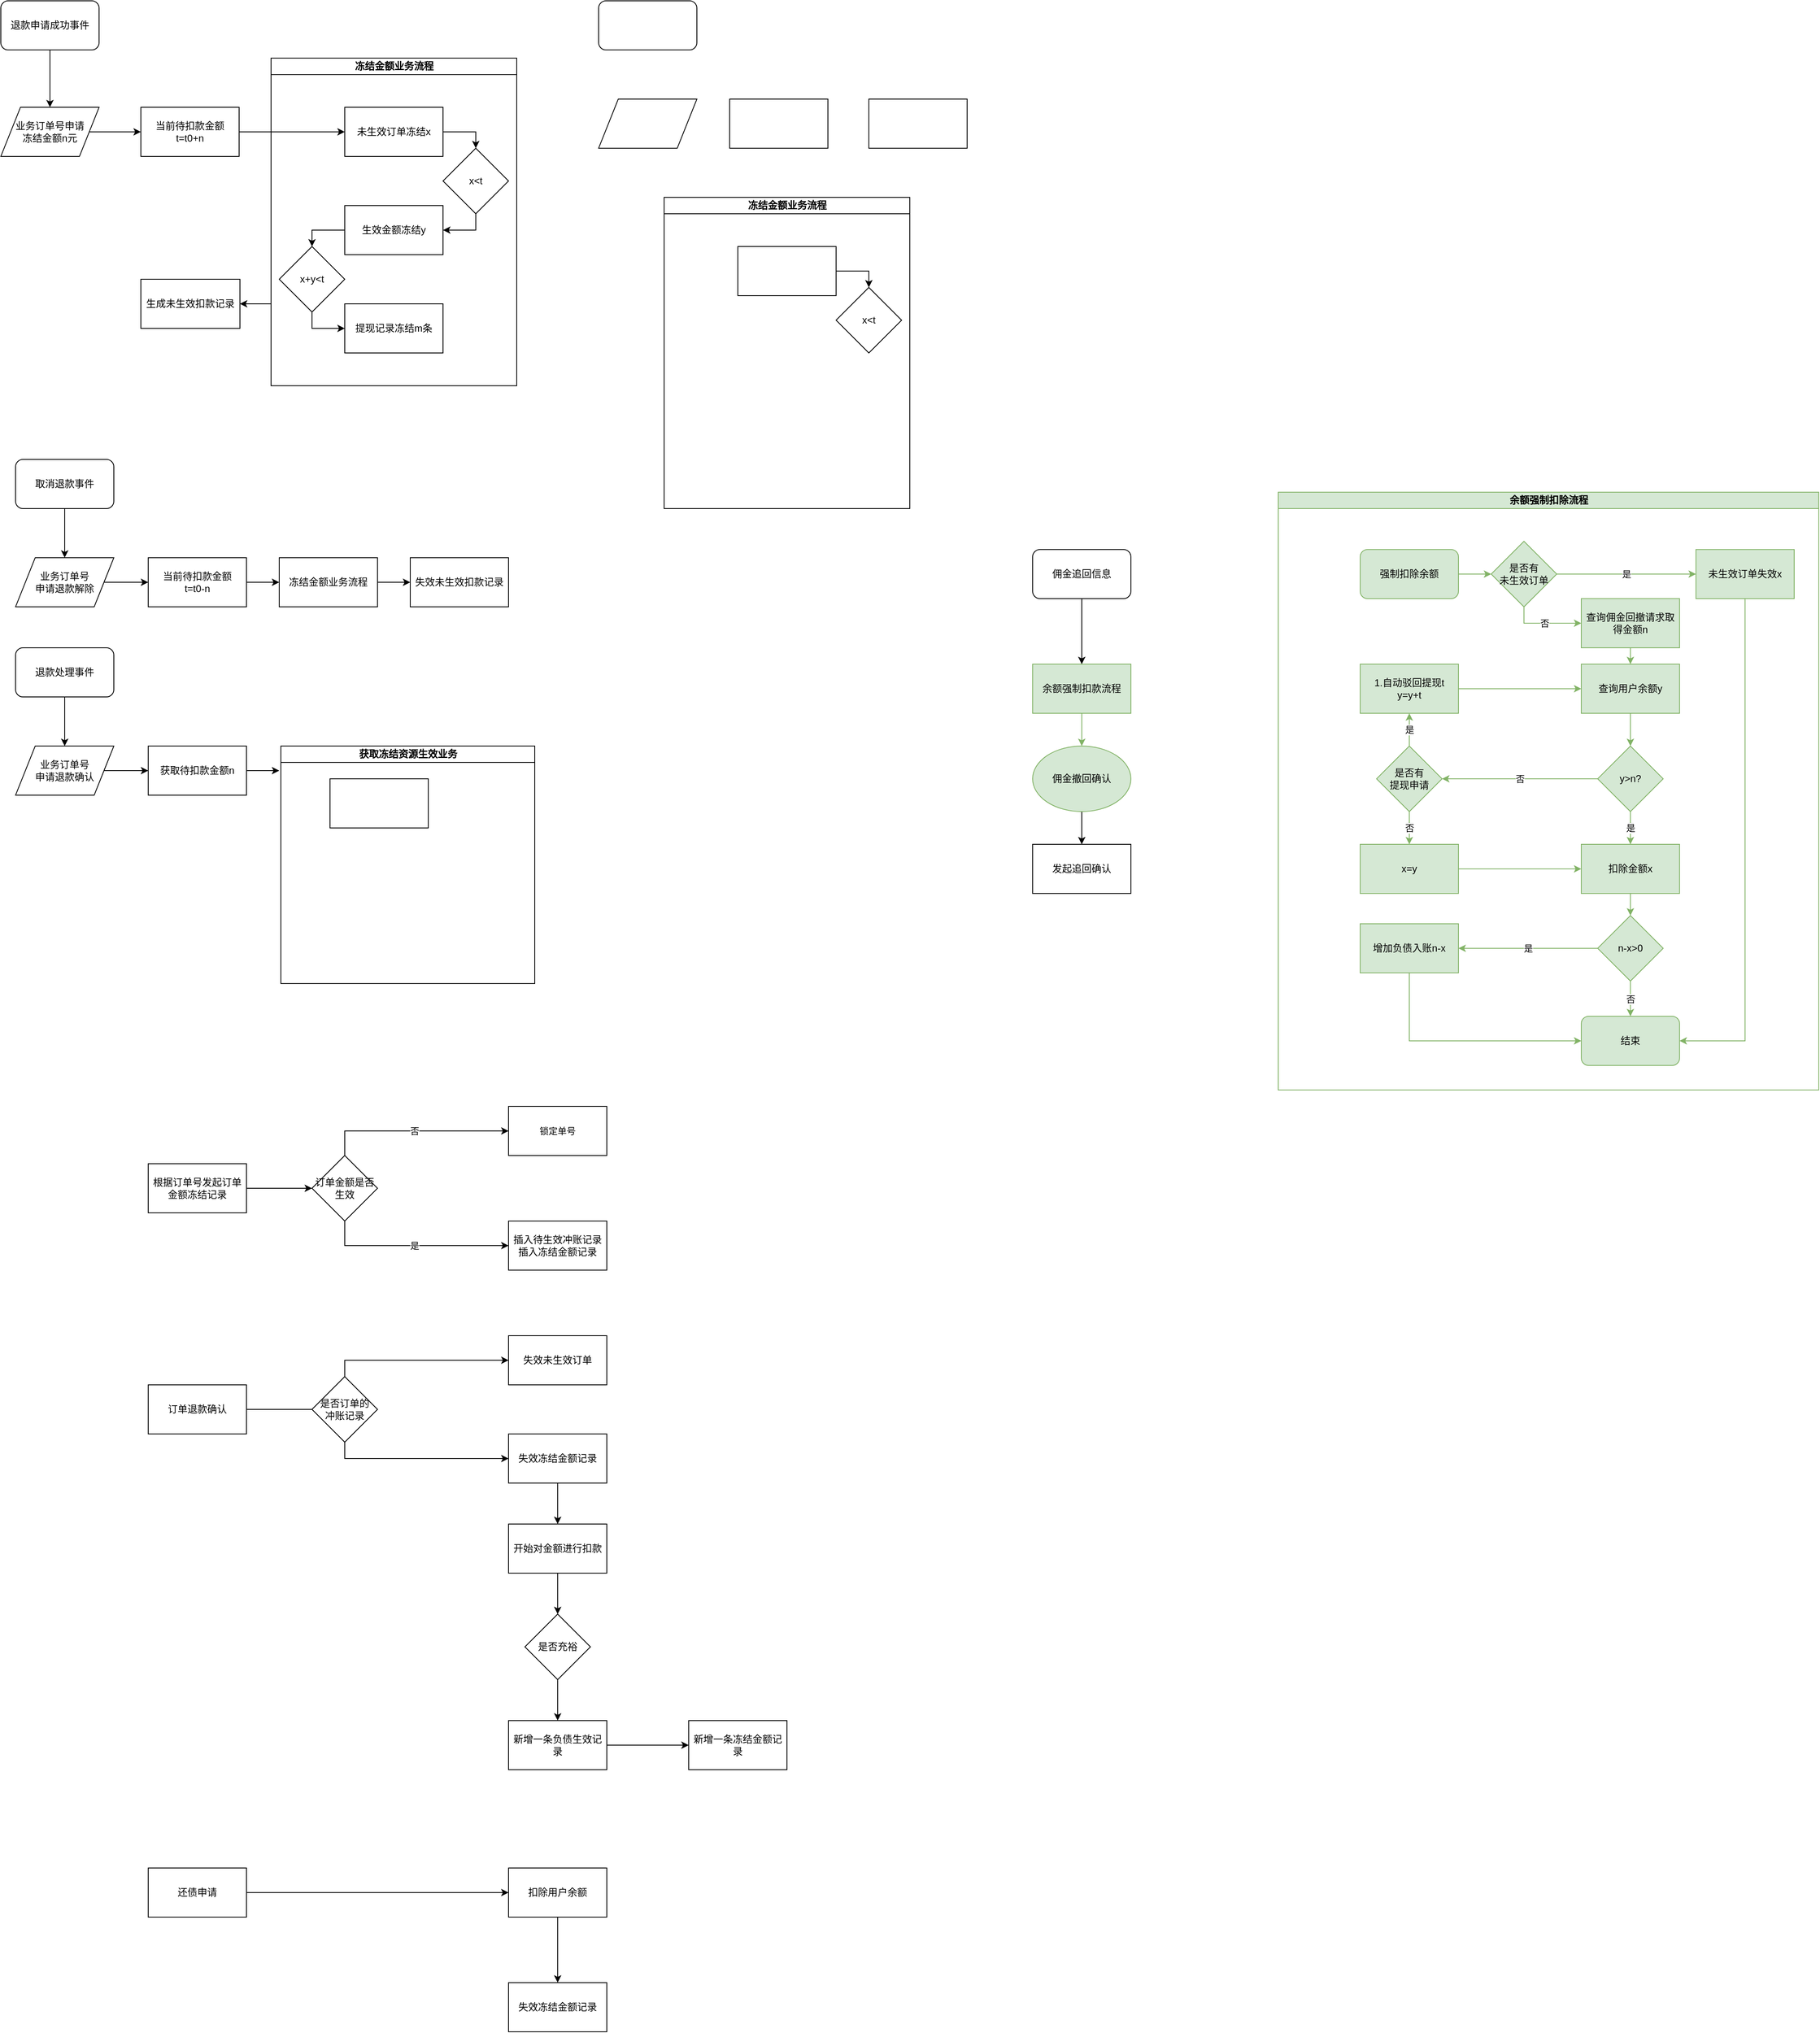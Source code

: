 <mxfile version="12.2.2" type="github" pages="1">
  <diagram id="Nm2MGBQXB-lMD8GcMdS7" name="第 1 页">
    <mxGraphModel dx="1886" dy="859" grid="1" gridSize="10" guides="1" tooltips="1" connect="1" arrows="1" fold="1" page="1" pageScale="1" pageWidth="1400" pageHeight="850" math="0" shadow="0">
      <root>
        <mxCell id="0"/>
        <mxCell id="1" parent="0"/>
        <mxCell id="reZb2tm7C-XP5V8WI9Gy-15" style="edgeStyle=orthogonalEdgeStyle;rounded=0;orthogonalLoop=1;jettySize=auto;html=1;exitX=1;exitY=0.5;exitDx=0;exitDy=0;entryX=0;entryY=0.5;entryDx=0;entryDy=0;" parent="1" source="reZb2tm7C-XP5V8WI9Gy-12" target="reZb2tm7C-XP5V8WI9Gy-34" edge="1">
          <mxGeometry relative="1" as="geometry">
            <mxPoint x="370" y="200" as="targetPoint"/>
          </mxGeometry>
        </mxCell>
        <mxCell id="reZb2tm7C-XP5V8WI9Gy-12" value="业务订单号申请&lt;br&gt;冻结金额n元" style="shape=parallelogram;perimeter=parallelogramPerimeter;whiteSpace=wrap;html=1;" parent="1" vertex="1">
          <mxGeometry x="100" y="180" width="120" height="60" as="geometry"/>
        </mxCell>
        <mxCell id="reZb2tm7C-XP5V8WI9Gy-38" style="edgeStyle=orthogonalEdgeStyle;rounded=0;orthogonalLoop=1;jettySize=auto;html=1;exitX=0;exitY=0.75;exitDx=0;exitDy=0;entryX=1;entryY=0.5;entryDx=0;entryDy=0;" parent="1" source="reZb2tm7C-XP5V8WI9Gy-32" target="reZb2tm7C-XP5V8WI9Gy-37" edge="1">
          <mxGeometry relative="1" as="geometry"/>
        </mxCell>
        <mxCell id="reZb2tm7C-XP5V8WI9Gy-32" value="冻结金额业务流程" style="swimlane;html=1;startSize=20;horizontal=1;containerType=tree;" parent="1" vertex="1">
          <mxGeometry x="430" y="120" width="300" height="400" as="geometry"/>
        </mxCell>
        <mxCell id="reZb2tm7C-XP5V8WI9Gy-24" value="提现记录冻结m条" style="rounded=0;whiteSpace=wrap;html=1;" parent="reZb2tm7C-XP5V8WI9Gy-32" vertex="1">
          <mxGeometry x="90" y="300" width="120" height="60" as="geometry"/>
        </mxCell>
        <mxCell id="reZb2tm7C-XP5V8WI9Gy-21" value="生效金额冻结y" style="rounded=0;whiteSpace=wrap;html=1;" parent="reZb2tm7C-XP5V8WI9Gy-32" vertex="1">
          <mxGeometry x="90" y="180" width="120" height="60" as="geometry"/>
        </mxCell>
        <mxCell id="reZb2tm7C-XP5V8WI9Gy-13" value="未生效订单冻结x" style="rounded=0;whiteSpace=wrap;html=1;" parent="reZb2tm7C-XP5V8WI9Gy-32" vertex="1">
          <mxGeometry x="90" y="60" width="120" height="60" as="geometry"/>
        </mxCell>
        <mxCell id="reZb2tm7C-XP5V8WI9Gy-18" value="x&amp;lt;t" style="rhombus;whiteSpace=wrap;html=1;" parent="reZb2tm7C-XP5V8WI9Gy-32" vertex="1">
          <mxGeometry x="210" y="110" width="80" height="80" as="geometry"/>
        </mxCell>
        <mxCell id="reZb2tm7C-XP5V8WI9Gy-19" style="edgeStyle=orthogonalEdgeStyle;rounded=0;orthogonalLoop=1;jettySize=auto;html=1;exitX=1;exitY=0.5;exitDx=0;exitDy=0;entryX=0.5;entryY=0;entryDx=0;entryDy=0;" parent="reZb2tm7C-XP5V8WI9Gy-32" source="reZb2tm7C-XP5V8WI9Gy-13" target="reZb2tm7C-XP5V8WI9Gy-18" edge="1">
          <mxGeometry relative="1" as="geometry"/>
        </mxCell>
        <mxCell id="reZb2tm7C-XP5V8WI9Gy-22" style="edgeStyle=orthogonalEdgeStyle;rounded=0;orthogonalLoop=1;jettySize=auto;html=1;exitX=0.5;exitY=1;exitDx=0;exitDy=0;entryX=1;entryY=0.5;entryDx=0;entryDy=0;" parent="reZb2tm7C-XP5V8WI9Gy-32" source="reZb2tm7C-XP5V8WI9Gy-18" target="reZb2tm7C-XP5V8WI9Gy-21" edge="1">
          <mxGeometry relative="1" as="geometry"/>
        </mxCell>
        <mxCell id="reZb2tm7C-XP5V8WI9Gy-23" value="x+y&amp;lt;t" style="rhombus;whiteSpace=wrap;html=1;" parent="reZb2tm7C-XP5V8WI9Gy-32" vertex="1">
          <mxGeometry x="10" y="230" width="80" height="80" as="geometry"/>
        </mxCell>
        <mxCell id="reZb2tm7C-XP5V8WI9Gy-26" style="edgeStyle=orthogonalEdgeStyle;rounded=0;orthogonalLoop=1;jettySize=auto;html=1;exitX=0.5;exitY=1;exitDx=0;exitDy=0;entryX=0;entryY=0.5;entryDx=0;entryDy=0;" parent="reZb2tm7C-XP5V8WI9Gy-32" source="reZb2tm7C-XP5V8WI9Gy-23" target="reZb2tm7C-XP5V8WI9Gy-24" edge="1">
          <mxGeometry relative="1" as="geometry"/>
        </mxCell>
        <mxCell id="reZb2tm7C-XP5V8WI9Gy-25" style="edgeStyle=orthogonalEdgeStyle;rounded=0;orthogonalLoop=1;jettySize=auto;html=1;exitX=0;exitY=0.5;exitDx=0;exitDy=0;entryX=0.5;entryY=0;entryDx=0;entryDy=0;" parent="reZb2tm7C-XP5V8WI9Gy-32" source="reZb2tm7C-XP5V8WI9Gy-21" target="reZb2tm7C-XP5V8WI9Gy-23" edge="1">
          <mxGeometry relative="1" as="geometry"/>
        </mxCell>
        <mxCell id="reZb2tm7C-XP5V8WI9Gy-35" style="edgeStyle=orthogonalEdgeStyle;rounded=0;orthogonalLoop=1;jettySize=auto;html=1;exitX=1;exitY=0.5;exitDx=0;exitDy=0;entryX=0;entryY=0.5;entryDx=0;entryDy=0;" parent="1" source="reZb2tm7C-XP5V8WI9Gy-34" target="reZb2tm7C-XP5V8WI9Gy-13" edge="1">
          <mxGeometry relative="1" as="geometry"/>
        </mxCell>
        <mxCell id="reZb2tm7C-XP5V8WI9Gy-34" value="当前待扣款金额 &lt;br&gt;t=t0+n" style="rounded=0;whiteSpace=wrap;html=1;" parent="1" vertex="1">
          <mxGeometry x="271" y="180" width="120" height="60" as="geometry"/>
        </mxCell>
        <mxCell id="reZb2tm7C-XP5V8WI9Gy-37" value="生成未生效扣款记录" style="rounded=0;whiteSpace=wrap;html=1;" parent="1" vertex="1">
          <mxGeometry x="271" y="390" width="121" height="60" as="geometry"/>
        </mxCell>
        <mxCell id="reZb2tm7C-XP5V8WI9Gy-42" style="edgeStyle=orthogonalEdgeStyle;rounded=0;orthogonalLoop=1;jettySize=auto;html=1;exitX=1;exitY=0.5;exitDx=0;exitDy=0;entryX=0;entryY=0.5;entryDx=0;entryDy=0;" parent="1" source="reZb2tm7C-XP5V8WI9Gy-43" target="reZb2tm7C-XP5V8WI9Gy-56" edge="1">
          <mxGeometry relative="1" as="geometry">
            <mxPoint x="370" y="750" as="targetPoint"/>
          </mxGeometry>
        </mxCell>
        <mxCell id="reZb2tm7C-XP5V8WI9Gy-43" value="业务订单号&lt;br&gt;申请退款解除" style="shape=parallelogram;perimeter=parallelogramPerimeter;whiteSpace=wrap;html=1;" parent="1" vertex="1">
          <mxGeometry x="118" y="730" width="120" height="60" as="geometry"/>
        </mxCell>
        <mxCell id="reZb2tm7C-XP5V8WI9Gy-44" style="edgeStyle=orthogonalEdgeStyle;rounded=0;orthogonalLoop=1;jettySize=auto;html=1;exitX=1;exitY=0.5;exitDx=0;exitDy=0;entryX=0;entryY=0.5;entryDx=0;entryDy=0;" parent="1" source="reZb2tm7C-XP5V8WI9Gy-62" target="reZb2tm7C-XP5V8WI9Gy-57" edge="1">
          <mxGeometry relative="1" as="geometry">
            <mxPoint x="730" y="770" as="sourcePoint"/>
          </mxGeometry>
        </mxCell>
        <mxCell id="reZb2tm7C-XP5V8WI9Gy-55" style="edgeStyle=orthogonalEdgeStyle;rounded=0;orthogonalLoop=1;jettySize=auto;html=1;exitX=1;exitY=0.5;exitDx=0;exitDy=0;entryX=0;entryY=0.5;entryDx=0;entryDy=0;" parent="1" source="reZb2tm7C-XP5V8WI9Gy-56" target="reZb2tm7C-XP5V8WI9Gy-62" edge="1">
          <mxGeometry relative="1" as="geometry">
            <mxPoint x="520" y="760" as="targetPoint"/>
          </mxGeometry>
        </mxCell>
        <mxCell id="reZb2tm7C-XP5V8WI9Gy-56" value="当前待扣款金额 &lt;br&gt;t=t0-n" style="rounded=0;whiteSpace=wrap;html=1;" parent="1" vertex="1">
          <mxGeometry x="280" y="730" width="120" height="60" as="geometry"/>
        </mxCell>
        <mxCell id="reZb2tm7C-XP5V8WI9Gy-57" value="失效未生效扣款记录" style="rounded=0;whiteSpace=wrap;html=1;" parent="1" vertex="1">
          <mxGeometry x="600" y="730" width="120" height="60" as="geometry"/>
        </mxCell>
        <mxCell id="reZb2tm7C-XP5V8WI9Gy-59" style="edgeStyle=orthogonalEdgeStyle;rounded=0;orthogonalLoop=1;jettySize=auto;html=1;exitX=0.5;exitY=1;exitDx=0;exitDy=0;entryX=0.5;entryY=0;entryDx=0;entryDy=0;" parent="1" source="reZb2tm7C-XP5V8WI9Gy-58" target="reZb2tm7C-XP5V8WI9Gy-12" edge="1">
          <mxGeometry relative="1" as="geometry">
            <Array as="points"/>
          </mxGeometry>
        </mxCell>
        <mxCell id="reZb2tm7C-XP5V8WI9Gy-58" value="退款申请成功事件" style="rounded=1;whiteSpace=wrap;html=1;" parent="1" vertex="1">
          <mxGeometry x="100" y="50" width="120" height="60" as="geometry"/>
        </mxCell>
        <mxCell id="reZb2tm7C-XP5V8WI9Gy-61" style="edgeStyle=orthogonalEdgeStyle;rounded=0;orthogonalLoop=1;jettySize=auto;html=1;exitX=0.5;exitY=1;exitDx=0;exitDy=0;entryX=0.5;entryY=0;entryDx=0;entryDy=0;" parent="1" source="reZb2tm7C-XP5V8WI9Gy-60" target="reZb2tm7C-XP5V8WI9Gy-43" edge="1">
          <mxGeometry relative="1" as="geometry"/>
        </mxCell>
        <mxCell id="reZb2tm7C-XP5V8WI9Gy-60" value="取消退款事件" style="rounded=1;whiteSpace=wrap;html=1;" parent="1" vertex="1">
          <mxGeometry x="118" y="610" width="120" height="60" as="geometry"/>
        </mxCell>
        <mxCell id="reZb2tm7C-XP5V8WI9Gy-62" value="冻结金额业务流程" style="rounded=0;whiteSpace=wrap;html=1;" parent="1" vertex="1">
          <mxGeometry x="440" y="730" width="120" height="60" as="geometry"/>
        </mxCell>
        <mxCell id="reZb2tm7C-XP5V8WI9Gy-66" style="edgeStyle=orthogonalEdgeStyle;rounded=0;orthogonalLoop=1;jettySize=auto;html=1;exitX=1;exitY=0.5;exitDx=0;exitDy=0;entryX=0;entryY=0.5;entryDx=0;entryDy=0;" parent="1" source="reZb2tm7C-XP5V8WI9Gy-67" target="reZb2tm7C-XP5V8WI9Gy-70" edge="1">
          <mxGeometry relative="1" as="geometry">
            <mxPoint x="370" y="980" as="targetPoint"/>
          </mxGeometry>
        </mxCell>
        <mxCell id="reZb2tm7C-XP5V8WI9Gy-67" value="业务订单号&lt;br&gt;申请退款确认" style="shape=parallelogram;perimeter=parallelogramPerimeter;whiteSpace=wrap;html=1;" parent="1" vertex="1">
          <mxGeometry x="118" y="960" width="120" height="60" as="geometry"/>
        </mxCell>
        <mxCell id="reZb2tm7C-XP5V8WI9Gy-69" style="edgeStyle=orthogonalEdgeStyle;rounded=0;orthogonalLoop=1;jettySize=auto;html=1;exitX=1;exitY=0.5;exitDx=0;exitDy=0;entryX=0;entryY=0.5;entryDx=0;entryDy=0;" parent="1" source="reZb2tm7C-XP5V8WI9Gy-70" edge="1">
          <mxGeometry relative="1" as="geometry">
            <mxPoint x="440" y="990" as="targetPoint"/>
          </mxGeometry>
        </mxCell>
        <mxCell id="reZb2tm7C-XP5V8WI9Gy-70" value="获取待扣款金额n" style="rounded=0;whiteSpace=wrap;html=1;" parent="1" vertex="1">
          <mxGeometry x="280" y="960" width="120" height="60" as="geometry"/>
        </mxCell>
        <mxCell id="reZb2tm7C-XP5V8WI9Gy-72" style="edgeStyle=orthogonalEdgeStyle;rounded=0;orthogonalLoop=1;jettySize=auto;html=1;exitX=0.5;exitY=1;exitDx=0;exitDy=0;entryX=0.5;entryY=0;entryDx=0;entryDy=0;" parent="1" source="reZb2tm7C-XP5V8WI9Gy-73" target="reZb2tm7C-XP5V8WI9Gy-67" edge="1">
          <mxGeometry relative="1" as="geometry"/>
        </mxCell>
        <mxCell id="reZb2tm7C-XP5V8WI9Gy-73" value="退款处理事件" style="rounded=1;whiteSpace=wrap;html=1;" parent="1" vertex="1">
          <mxGeometry x="118" y="840" width="120" height="60" as="geometry"/>
        </mxCell>
        <mxCell id="reZb2tm7C-XP5V8WI9Gy-75" value="获取冻结资源生效业务" style="swimlane;html=1;startSize=20;horizontal=1;containerType=tree;" parent="1" vertex="1">
          <mxGeometry x="442" y="960" width="310" height="290" as="geometry"/>
        </mxCell>
        <mxCell id="reZb2tm7C-XP5V8WI9Gy-77" value="" style="rounded=0;whiteSpace=wrap;html=1;" parent="reZb2tm7C-XP5V8WI9Gy-75" vertex="1">
          <mxGeometry x="60" y="40" width="120" height="60" as="geometry"/>
        </mxCell>
        <mxCell id="reZb2tm7C-XP5V8WI9Gy-78" value="" style="rounded=1;whiteSpace=wrap;html=1;" parent="1" vertex="1">
          <mxGeometry x="830" y="50" width="120" height="60" as="geometry"/>
        </mxCell>
        <mxCell id="reZb2tm7C-XP5V8WI9Gy-79" value="" style="shape=parallelogram;perimeter=parallelogramPerimeter;whiteSpace=wrap;html=1;" parent="1" vertex="1">
          <mxGeometry x="830" y="170" width="120" height="60" as="geometry"/>
        </mxCell>
        <mxCell id="reZb2tm7C-XP5V8WI9Gy-80" value="" style="rounded=0;whiteSpace=wrap;html=1;" parent="1" vertex="1">
          <mxGeometry x="990" y="170" width="120" height="60" as="geometry"/>
        </mxCell>
        <mxCell id="reZb2tm7C-XP5V8WI9Gy-81" value="" style="rounded=0;whiteSpace=wrap;html=1;" parent="1" vertex="1">
          <mxGeometry x="1160" y="170" width="120" height="60" as="geometry"/>
        </mxCell>
        <mxCell id="reZb2tm7C-XP5V8WI9Gy-82" value="冻结金额业务流程" style="swimlane;html=1;startSize=20;horizontal=1;containerType=tree;" parent="1" vertex="1">
          <mxGeometry x="910" y="290" width="300" height="380" as="geometry"/>
        </mxCell>
        <mxCell id="reZb2tm7C-XP5V8WI9Gy-85" value="" style="rounded=0;whiteSpace=wrap;html=1;" parent="reZb2tm7C-XP5V8WI9Gy-82" vertex="1">
          <mxGeometry x="90" y="60" width="120" height="60" as="geometry"/>
        </mxCell>
        <mxCell id="reZb2tm7C-XP5V8WI9Gy-86" value="x&amp;lt;t" style="rhombus;whiteSpace=wrap;html=1;" parent="reZb2tm7C-XP5V8WI9Gy-82" vertex="1">
          <mxGeometry x="210" y="110" width="80" height="80" as="geometry"/>
        </mxCell>
        <mxCell id="reZb2tm7C-XP5V8WI9Gy-87" style="edgeStyle=orthogonalEdgeStyle;rounded=0;orthogonalLoop=1;jettySize=auto;html=1;exitX=1;exitY=0.5;exitDx=0;exitDy=0;entryX=0.5;entryY=0;entryDx=0;entryDy=0;" parent="reZb2tm7C-XP5V8WI9Gy-82" source="reZb2tm7C-XP5V8WI9Gy-85" target="reZb2tm7C-XP5V8WI9Gy-86" edge="1">
          <mxGeometry relative="1" as="geometry"/>
        </mxCell>
        <mxCell id="reZb2tm7C-XP5V8WI9Gy-96" value="否" style="edgeStyle=orthogonalEdgeStyle;rounded=0;orthogonalLoop=1;jettySize=auto;html=1;exitX=0.5;exitY=0;exitDx=0;exitDy=0;entryX=0;entryY=0.5;entryDx=0;entryDy=0;" parent="1" source="reZb2tm7C-XP5V8WI9Gy-92" target="reZb2tm7C-XP5V8WI9Gy-95" edge="1">
          <mxGeometry relative="1" as="geometry"/>
        </mxCell>
        <mxCell id="reZb2tm7C-XP5V8WI9Gy-98" value="是" style="edgeStyle=orthogonalEdgeStyle;rounded=0;orthogonalLoop=1;jettySize=auto;html=1;exitX=0.5;exitY=1;exitDx=0;exitDy=0;entryX=0;entryY=0.5;entryDx=0;entryDy=0;" parent="1" source="reZb2tm7C-XP5V8WI9Gy-92" target="reZb2tm7C-XP5V8WI9Gy-97" edge="1">
          <mxGeometry relative="1" as="geometry"/>
        </mxCell>
        <mxCell id="reZb2tm7C-XP5V8WI9Gy-92" value="订单金额是否生效" style="rhombus;whiteSpace=wrap;html=1;" parent="1" vertex="1">
          <mxGeometry x="480" y="1460" width="80" height="80" as="geometry"/>
        </mxCell>
        <mxCell id="reZb2tm7C-XP5V8WI9Gy-95" value="&lt;span style=&quot;font-size: 11px ; background-color: rgb(255 , 255 , 255)&quot;&gt;锁定单号&lt;/span&gt;" style="rounded=0;whiteSpace=wrap;html=1;" parent="1" vertex="1">
          <mxGeometry x="720" y="1400" width="120" height="60" as="geometry"/>
        </mxCell>
        <mxCell id="reZb2tm7C-XP5V8WI9Gy-97" value="插入待生效冲账记录&lt;br&gt;插入冻结金额记录" style="rounded=0;whiteSpace=wrap;html=1;" parent="1" vertex="1">
          <mxGeometry x="720" y="1540" width="120" height="60" as="geometry"/>
        </mxCell>
        <mxCell id="reZb2tm7C-XP5V8WI9Gy-101" style="edgeStyle=orthogonalEdgeStyle;rounded=0;orthogonalLoop=1;jettySize=auto;html=1;exitX=1;exitY=0.5;exitDx=0;exitDy=0;entryX=0;entryY=0.5;entryDx=0;entryDy=0;" parent="1" source="reZb2tm7C-XP5V8WI9Gy-100" target="reZb2tm7C-XP5V8WI9Gy-92" edge="1">
          <mxGeometry relative="1" as="geometry"/>
        </mxCell>
        <mxCell id="reZb2tm7C-XP5V8WI9Gy-100" value="根据订单号发起订单金额冻结记录" style="rounded=0;whiteSpace=wrap;html=1;" parent="1" vertex="1">
          <mxGeometry x="280" y="1470" width="120" height="60" as="geometry"/>
        </mxCell>
        <mxCell id="reZb2tm7C-XP5V8WI9Gy-305" style="edgeStyle=orthogonalEdgeStyle;rounded=0;orthogonalLoop=1;jettySize=auto;html=1;exitX=1;exitY=0.5;exitDx=0;exitDy=0;" parent="1" source="reZb2tm7C-XP5V8WI9Gy-102" edge="1">
          <mxGeometry relative="1" as="geometry">
            <mxPoint x="500" y="1770" as="targetPoint"/>
          </mxGeometry>
        </mxCell>
        <mxCell id="reZb2tm7C-XP5V8WI9Gy-102" value="订单退款确认" style="rounded=0;whiteSpace=wrap;html=1;" parent="1" vertex="1">
          <mxGeometry x="280" y="1740" width="120" height="60" as="geometry"/>
        </mxCell>
        <mxCell id="reZb2tm7C-XP5V8WI9Gy-108" style="edgeStyle=orthogonalEdgeStyle;rounded=0;orthogonalLoop=1;jettySize=auto;html=1;exitX=0.5;exitY=1;exitDx=0;exitDy=0;entryX=0.5;entryY=0;entryDx=0;entryDy=0;" parent="1" source="reZb2tm7C-XP5V8WI9Gy-106" target="reZb2tm7C-XP5V8WI9Gy-115" edge="1">
          <mxGeometry relative="1" as="geometry">
            <mxPoint x="780" y="1920" as="targetPoint"/>
          </mxGeometry>
        </mxCell>
        <mxCell id="reZb2tm7C-XP5V8WI9Gy-106" value="失效冻结金额记录" style="rounded=0;whiteSpace=wrap;html=1;" parent="1" vertex="1">
          <mxGeometry x="720" y="1800" width="120" height="60" as="geometry"/>
        </mxCell>
        <mxCell id="reZb2tm7C-XP5V8WI9Gy-111" style="edgeStyle=orthogonalEdgeStyle;rounded=0;orthogonalLoop=1;jettySize=auto;html=1;exitX=0.5;exitY=1;exitDx=0;exitDy=0;entryX=0;entryY=0.5;entryDx=0;entryDy=0;" parent="1" source="reZb2tm7C-XP5V8WI9Gy-109" target="reZb2tm7C-XP5V8WI9Gy-106" edge="1">
          <mxGeometry relative="1" as="geometry"/>
        </mxCell>
        <mxCell id="reZb2tm7C-XP5V8WI9Gy-113" style="edgeStyle=orthogonalEdgeStyle;rounded=0;orthogonalLoop=1;jettySize=auto;html=1;exitX=0.5;exitY=0;exitDx=0;exitDy=0;entryX=0;entryY=0.5;entryDx=0;entryDy=0;" parent="1" source="reZb2tm7C-XP5V8WI9Gy-109" target="reZb2tm7C-XP5V8WI9Gy-112" edge="1">
          <mxGeometry relative="1" as="geometry"/>
        </mxCell>
        <mxCell id="reZb2tm7C-XP5V8WI9Gy-109" value="是否订单的&lt;br&gt;冲账记录" style="rhombus;whiteSpace=wrap;html=1;" parent="1" vertex="1">
          <mxGeometry x="480" y="1730" width="80" height="80" as="geometry"/>
        </mxCell>
        <mxCell id="reZb2tm7C-XP5V8WI9Gy-112" value="失效未生效订单" style="rounded=0;whiteSpace=wrap;html=1;" parent="1" vertex="1">
          <mxGeometry x="720" y="1680" width="120" height="60" as="geometry"/>
        </mxCell>
        <mxCell id="reZb2tm7C-XP5V8WI9Gy-581" style="edgeStyle=orthogonalEdgeStyle;rounded=0;orthogonalLoop=1;jettySize=auto;html=1;exitX=0.5;exitY=1;exitDx=0;exitDy=0;entryX=0.5;entryY=0;entryDx=0;entryDy=0;" parent="1" source="reZb2tm7C-XP5V8WI9Gy-115" target="reZb2tm7C-XP5V8WI9Gy-580" edge="1">
          <mxGeometry relative="1" as="geometry"/>
        </mxCell>
        <mxCell id="reZb2tm7C-XP5V8WI9Gy-115" value="开始对金额进行扣款" style="rounded=0;whiteSpace=wrap;html=1;" parent="1" vertex="1">
          <mxGeometry x="720" y="1910" width="120" height="60" as="geometry"/>
        </mxCell>
        <mxCell id="reZb2tm7C-XP5V8WI9Gy-583" style="edgeStyle=orthogonalEdgeStyle;rounded=0;orthogonalLoop=1;jettySize=auto;html=1;exitX=0.5;exitY=1;exitDx=0;exitDy=0;entryX=0.5;entryY=0;entryDx=0;entryDy=0;" parent="1" source="reZb2tm7C-XP5V8WI9Gy-580" target="reZb2tm7C-XP5V8WI9Gy-582" edge="1">
          <mxGeometry relative="1" as="geometry"/>
        </mxCell>
        <mxCell id="reZb2tm7C-XP5V8WI9Gy-580" value="是否充裕" style="rhombus;whiteSpace=wrap;html=1;" parent="1" vertex="1">
          <mxGeometry x="740" y="2020" width="80" height="80" as="geometry"/>
        </mxCell>
        <mxCell id="reZb2tm7C-XP5V8WI9Gy-585" style="edgeStyle=orthogonalEdgeStyle;rounded=0;orthogonalLoop=1;jettySize=auto;html=1;exitX=1;exitY=0.5;exitDx=0;exitDy=0;entryX=0;entryY=0.5;entryDx=0;entryDy=0;" parent="1" source="reZb2tm7C-XP5V8WI9Gy-582" target="reZb2tm7C-XP5V8WI9Gy-584" edge="1">
          <mxGeometry relative="1" as="geometry"/>
        </mxCell>
        <mxCell id="reZb2tm7C-XP5V8WI9Gy-582" value="新增一条负债生效记录" style="rounded=0;whiteSpace=wrap;html=1;" parent="1" vertex="1">
          <mxGeometry x="720" y="2150" width="120" height="60" as="geometry"/>
        </mxCell>
        <mxCell id="reZb2tm7C-XP5V8WI9Gy-584" value="新增一条冻结金额记录" style="rounded=0;whiteSpace=wrap;html=1;" parent="1" vertex="1">
          <mxGeometry x="940" y="2150" width="120" height="60" as="geometry"/>
        </mxCell>
        <mxCell id="reZb2tm7C-XP5V8WI9Gy-592" style="edgeStyle=orthogonalEdgeStyle;rounded=0;orthogonalLoop=1;jettySize=auto;html=1;exitX=1;exitY=0.5;exitDx=0;exitDy=0;" parent="1" source="reZb2tm7C-XP5V8WI9Gy-586" target="reZb2tm7C-XP5V8WI9Gy-589" edge="1">
          <mxGeometry relative="1" as="geometry"/>
        </mxCell>
        <mxCell id="reZb2tm7C-XP5V8WI9Gy-586" value="还债申请" style="rounded=0;whiteSpace=wrap;html=1;" parent="1" vertex="1">
          <mxGeometry x="280" y="2330" width="120" height="60" as="geometry"/>
        </mxCell>
        <mxCell id="reZb2tm7C-XP5V8WI9Gy-591" style="edgeStyle=orthogonalEdgeStyle;rounded=0;orthogonalLoop=1;jettySize=auto;html=1;exitX=0.5;exitY=1;exitDx=0;exitDy=0;entryX=0.5;entryY=0;entryDx=0;entryDy=0;" parent="1" source="reZb2tm7C-XP5V8WI9Gy-589" target="reZb2tm7C-XP5V8WI9Gy-590" edge="1">
          <mxGeometry relative="1" as="geometry"/>
        </mxCell>
        <mxCell id="reZb2tm7C-XP5V8WI9Gy-589" value="扣除用户余额" style="rounded=0;whiteSpace=wrap;html=1;" parent="1" vertex="1">
          <mxGeometry x="720" y="2330" width="120" height="60" as="geometry"/>
        </mxCell>
        <mxCell id="reZb2tm7C-XP5V8WI9Gy-590" value="失效冻结金额记录" style="rounded=0;whiteSpace=wrap;html=1;" parent="1" vertex="1">
          <mxGeometry x="720" y="2470" width="120" height="60" as="geometry"/>
        </mxCell>
        <mxCell id="6GovsVHP5Lh-goifCgf0-4" style="edgeStyle=orthogonalEdgeStyle;rounded=0;orthogonalLoop=1;jettySize=auto;html=1;exitX=0.5;exitY=1;exitDx=0;exitDy=0;entryX=0.5;entryY=0;entryDx=0;entryDy=0;" edge="1" parent="1" source="YqQyQjS0-g5WGzXRdM-B-14" target="6GovsVHP5Lh-goifCgf0-3">
          <mxGeometry relative="1" as="geometry"/>
        </mxCell>
        <mxCell id="YqQyQjS0-g5WGzXRdM-B-14" value="佣金撤回确认" style="ellipse;whiteSpace=wrap;html=1;fillColor=#d5e8d4;strokeColor=#82b366;" parent="1" vertex="1">
          <mxGeometry x="1360" y="960" width="120" height="80" as="geometry"/>
        </mxCell>
        <mxCell id="YqQyQjS0-g5WGzXRdM-B-17" style="edgeStyle=orthogonalEdgeStyle;rounded=0;orthogonalLoop=1;jettySize=auto;html=1;exitX=0.5;exitY=1;exitDx=0;exitDy=0;fillColor=#d5e8d4;strokeColor=#82b366;" parent="1" source="YqQyQjS0-g5WGzXRdM-B-15" target="YqQyQjS0-g5WGzXRdM-B-14" edge="1">
          <mxGeometry relative="1" as="geometry"/>
        </mxCell>
        <mxCell id="YqQyQjS0-g5WGzXRdM-B-15" value="余额强制扣款流程" style="rounded=0;whiteSpace=wrap;html=1;fillColor=#d5e8d4;strokeColor=#82b366;" parent="1" vertex="1">
          <mxGeometry x="1360" y="860" width="120" height="60" as="geometry"/>
        </mxCell>
        <mxCell id="7J2-rQJmoBzwtnRat4t5-8" value="余额强制扣除流程" style="swimlane;html=1;startSize=20;horizontal=1;containerType=tree;fillColor=#d5e8d4;strokeColor=#82b366;" parent="1" vertex="1">
          <mxGeometry x="1660" y="650" width="660" height="730" as="geometry"/>
        </mxCell>
        <mxCell id="7J2-rQJmoBzwtnRat4t5-9" value="增加负债入账n-x" style="rounded=0;whiteSpace=wrap;html=1;fillColor=#d5e8d4;strokeColor=#82b366;" parent="7J2-rQJmoBzwtnRat4t5-8" vertex="1">
          <mxGeometry x="100" y="527" width="120" height="60" as="geometry"/>
        </mxCell>
        <mxCell id="7J2-rQJmoBzwtnRat4t5-10" value="扣除金额x" style="rounded=0;whiteSpace=wrap;html=1;fillColor=#d5e8d4;strokeColor=#82b366;" parent="7J2-rQJmoBzwtnRat4t5-8" vertex="1">
          <mxGeometry x="370" y="430" width="120" height="60" as="geometry"/>
        </mxCell>
        <mxCell id="7J2-rQJmoBzwtnRat4t5-11" value="未生效订单失效x" style="rounded=0;whiteSpace=wrap;html=1;fillColor=#d5e8d4;strokeColor=#82b366;" parent="7J2-rQJmoBzwtnRat4t5-8" vertex="1">
          <mxGeometry x="510" y="70" width="120" height="60" as="geometry"/>
        </mxCell>
        <mxCell id="7J2-rQJmoBzwtnRat4t5-12" value="y&amp;gt;n?" style="rhombus;whiteSpace=wrap;html=1;fillColor=#d5e8d4;strokeColor=#82b366;" parent="7J2-rQJmoBzwtnRat4t5-8" vertex="1">
          <mxGeometry x="390" y="310" width="80" height="80" as="geometry"/>
        </mxCell>
        <mxCell id="7J2-rQJmoBzwtnRat4t5-14" value="是" style="edgeStyle=orthogonalEdgeStyle;rounded=0;orthogonalLoop=1;jettySize=auto;html=1;exitX=0.5;exitY=1;exitDx=0;exitDy=0;entryX=0.5;entryY=0;entryDx=0;entryDy=0;fillColor=#d5e8d4;strokeColor=#82b366;" parent="7J2-rQJmoBzwtnRat4t5-8" source="7J2-rQJmoBzwtnRat4t5-12" target="7J2-rQJmoBzwtnRat4t5-10" edge="1">
          <mxGeometry relative="1" as="geometry"/>
        </mxCell>
        <mxCell id="7J2-rQJmoBzwtnRat4t5-15" value="n-x&amp;gt;0" style="rhombus;whiteSpace=wrap;html=1;fillColor=#d5e8d4;strokeColor=#82b366;" parent="7J2-rQJmoBzwtnRat4t5-8" vertex="1">
          <mxGeometry x="390" y="517" width="80" height="80" as="geometry"/>
        </mxCell>
        <mxCell id="7J2-rQJmoBzwtnRat4t5-28" style="edgeStyle=orthogonalEdgeStyle;rounded=0;orthogonalLoop=1;jettySize=auto;html=1;exitX=0.5;exitY=1;exitDx=0;exitDy=0;entryX=0.5;entryY=0;entryDx=0;entryDy=0;fillColor=#d5e8d4;strokeColor=#82b366;" parent="7J2-rQJmoBzwtnRat4t5-8" source="7J2-rQJmoBzwtnRat4t5-10" target="7J2-rQJmoBzwtnRat4t5-15" edge="1">
          <mxGeometry relative="1" as="geometry"/>
        </mxCell>
        <mxCell id="7J2-rQJmoBzwtnRat4t5-16" value="是" style="edgeStyle=orthogonalEdgeStyle;rounded=0;orthogonalLoop=1;jettySize=auto;html=1;exitX=0;exitY=0.5;exitDx=0;exitDy=0;entryX=1;entryY=0.5;entryDx=0;entryDy=0;fillColor=#d5e8d4;strokeColor=#82b366;" parent="7J2-rQJmoBzwtnRat4t5-8" source="7J2-rQJmoBzwtnRat4t5-15" target="7J2-rQJmoBzwtnRat4t5-9" edge="1">
          <mxGeometry relative="1" as="geometry"/>
        </mxCell>
        <mxCell id="7J2-rQJmoBzwtnRat4t5-32" value="是" style="edgeStyle=orthogonalEdgeStyle;rounded=0;orthogonalLoop=1;jettySize=auto;html=1;exitX=1;exitY=0.5;exitDx=0;exitDy=0;fillColor=#d5e8d4;strokeColor=#82b366;" parent="7J2-rQJmoBzwtnRat4t5-8" source="7J2-rQJmoBzwtnRat4t5-72" target="7J2-rQJmoBzwtnRat4t5-11" edge="1">
          <mxGeometry relative="1" as="geometry"/>
        </mxCell>
        <mxCell id="7J2-rQJmoBzwtnRat4t5-30" value="强制扣除余额" style="rounded=1;whiteSpace=wrap;html=1;fillColor=#d5e8d4;strokeColor=#82b366;" parent="7J2-rQJmoBzwtnRat4t5-8" vertex="1">
          <mxGeometry x="100" y="70" width="120" height="60" as="geometry"/>
        </mxCell>
        <mxCell id="7J2-rQJmoBzwtnRat4t5-46" style="edgeStyle=orthogonalEdgeStyle;rounded=0;orthogonalLoop=1;jettySize=auto;html=1;exitX=0.5;exitY=1;exitDx=0;exitDy=0;entryX=0.5;entryY=0;entryDx=0;entryDy=0;fillColor=#d5e8d4;strokeColor=#82b366;" parent="7J2-rQJmoBzwtnRat4t5-8" source="7J2-rQJmoBzwtnRat4t5-31" target="7J2-rQJmoBzwtnRat4t5-12" edge="1">
          <mxGeometry relative="1" as="geometry"/>
        </mxCell>
        <mxCell id="7J2-rQJmoBzwtnRat4t5-31" value="查询用户余额y" style="rounded=0;whiteSpace=wrap;html=1;fillColor=#d5e8d4;strokeColor=#82b366;" parent="7J2-rQJmoBzwtnRat4t5-8" vertex="1">
          <mxGeometry x="370" y="210" width="120" height="60" as="geometry"/>
        </mxCell>
        <mxCell id="7J2-rQJmoBzwtnRat4t5-49" value="是否有&lt;br&gt;提现申请" style="rhombus;whiteSpace=wrap;html=1;fillColor=#d5e8d4;strokeColor=#82b366;" parent="7J2-rQJmoBzwtnRat4t5-8" vertex="1">
          <mxGeometry x="120" y="310" width="80" height="80" as="geometry"/>
        </mxCell>
        <mxCell id="7J2-rQJmoBzwtnRat4t5-39" value="否" style="edgeStyle=orthogonalEdgeStyle;rounded=0;orthogonalLoop=1;jettySize=auto;html=1;exitX=0;exitY=0.5;exitDx=0;exitDy=0;entryX=1;entryY=0.5;entryDx=0;entryDy=0;fillColor=#d5e8d4;strokeColor=#82b366;" parent="7J2-rQJmoBzwtnRat4t5-8" source="7J2-rQJmoBzwtnRat4t5-12" target="7J2-rQJmoBzwtnRat4t5-49" edge="1">
          <mxGeometry relative="1" as="geometry">
            <mxPoint x="290" y="410" as="targetPoint"/>
          </mxGeometry>
        </mxCell>
        <mxCell id="7J2-rQJmoBzwtnRat4t5-53" value="结束" style="rounded=1;whiteSpace=wrap;html=1;fillColor=#d5e8d4;strokeColor=#82b366;" parent="7J2-rQJmoBzwtnRat4t5-8" vertex="1">
          <mxGeometry x="370" y="640" width="120" height="60" as="geometry"/>
        </mxCell>
        <mxCell id="7J2-rQJmoBzwtnRat4t5-65" style="edgeStyle=orthogonalEdgeStyle;rounded=0;orthogonalLoop=1;jettySize=auto;html=1;exitX=0.5;exitY=1;exitDx=0;exitDy=0;entryX=0;entryY=0.5;entryDx=0;entryDy=0;fillColor=#d5e8d4;strokeColor=#82b366;" parent="7J2-rQJmoBzwtnRat4t5-8" source="7J2-rQJmoBzwtnRat4t5-9" target="7J2-rQJmoBzwtnRat4t5-53" edge="1">
          <mxGeometry relative="1" as="geometry"/>
        </mxCell>
        <mxCell id="7J2-rQJmoBzwtnRat4t5-69" style="edgeStyle=orthogonalEdgeStyle;rounded=0;orthogonalLoop=1;jettySize=auto;html=1;exitX=0.5;exitY=1;exitDx=0;exitDy=0;entryX=1;entryY=0.5;entryDx=0;entryDy=0;fillColor=#d5e8d4;strokeColor=#82b366;" parent="7J2-rQJmoBzwtnRat4t5-8" source="7J2-rQJmoBzwtnRat4t5-11" target="7J2-rQJmoBzwtnRat4t5-53" edge="1">
          <mxGeometry relative="1" as="geometry"/>
        </mxCell>
        <mxCell id="7J2-rQJmoBzwtnRat4t5-66" value="否" style="edgeStyle=orthogonalEdgeStyle;rounded=0;orthogonalLoop=1;jettySize=auto;html=1;exitX=0.5;exitY=1;exitDx=0;exitDy=0;entryX=0.5;entryY=0;entryDx=0;entryDy=0;fillColor=#d5e8d4;strokeColor=#82b366;" parent="7J2-rQJmoBzwtnRat4t5-8" source="7J2-rQJmoBzwtnRat4t5-15" target="7J2-rQJmoBzwtnRat4t5-53" edge="1">
          <mxGeometry relative="1" as="geometry"/>
        </mxCell>
        <mxCell id="7J2-rQJmoBzwtnRat4t5-61" style="edgeStyle=orthogonalEdgeStyle;rounded=0;orthogonalLoop=1;jettySize=auto;html=1;exitX=1;exitY=0.5;exitDx=0;exitDy=0;entryX=0;entryY=0.5;entryDx=0;entryDy=0;fillColor=#d5e8d4;strokeColor=#82b366;" parent="7J2-rQJmoBzwtnRat4t5-8" source="7J2-rQJmoBzwtnRat4t5-56" target="7J2-rQJmoBzwtnRat4t5-31" edge="1">
          <mxGeometry relative="1" as="geometry">
            <mxPoint x="310" y="270" as="targetPoint"/>
          </mxGeometry>
        </mxCell>
        <mxCell id="7J2-rQJmoBzwtnRat4t5-56" value="1.自动驳回提现t&lt;br&gt;y=y+t" style="rounded=0;whiteSpace=wrap;html=1;fillColor=#d5e8d4;strokeColor=#82b366;" parent="7J2-rQJmoBzwtnRat4t5-8" vertex="1">
          <mxGeometry x="100" y="210" width="120" height="60" as="geometry"/>
        </mxCell>
        <mxCell id="7J2-rQJmoBzwtnRat4t5-60" style="edgeStyle=orthogonalEdgeStyle;rounded=0;orthogonalLoop=1;jettySize=auto;html=1;exitX=1;exitY=0.5;exitDx=0;exitDy=0;entryX=0;entryY=0.5;entryDx=0;entryDy=0;fillColor=#d5e8d4;strokeColor=#82b366;" parent="7J2-rQJmoBzwtnRat4t5-8" source="7J2-rQJmoBzwtnRat4t5-59" target="7J2-rQJmoBzwtnRat4t5-10" edge="1">
          <mxGeometry relative="1" as="geometry">
            <mxPoint x="310" y="550" as="targetPoint"/>
          </mxGeometry>
        </mxCell>
        <mxCell id="7J2-rQJmoBzwtnRat4t5-59" value="x=y" style="rounded=0;whiteSpace=wrap;html=1;fillColor=#d5e8d4;strokeColor=#82b366;" parent="7J2-rQJmoBzwtnRat4t5-8" vertex="1">
          <mxGeometry x="100" y="430" width="120" height="60" as="geometry"/>
        </mxCell>
        <mxCell id="7J2-rQJmoBzwtnRat4t5-63" style="edgeStyle=orthogonalEdgeStyle;rounded=0;orthogonalLoop=1;jettySize=auto;html=1;exitX=0.5;exitY=1;exitDx=0;exitDy=0;entryX=0.5;entryY=0;entryDx=0;entryDy=0;fillColor=#d5e8d4;strokeColor=#82b366;" parent="7J2-rQJmoBzwtnRat4t5-8" source="7J2-rQJmoBzwtnRat4t5-62" target="7J2-rQJmoBzwtnRat4t5-31" edge="1">
          <mxGeometry relative="1" as="geometry"/>
        </mxCell>
        <mxCell id="7J2-rQJmoBzwtnRat4t5-62" value="&lt;span style=&quot;white-space: normal&quot;&gt;查询佣金回撤请求取得金额n&lt;/span&gt;" style="rounded=0;whiteSpace=wrap;html=1;fillColor=#d5e8d4;strokeColor=#82b366;" parent="7J2-rQJmoBzwtnRat4t5-8" vertex="1">
          <mxGeometry x="370" y="130" width="120" height="60" as="geometry"/>
        </mxCell>
        <mxCell id="7J2-rQJmoBzwtnRat4t5-57" value="是" style="edgeStyle=orthogonalEdgeStyle;rounded=0;orthogonalLoop=1;jettySize=auto;html=1;exitX=0.5;exitY=0;exitDx=0;exitDy=0;fillColor=#d5e8d4;strokeColor=#82b366;" parent="7J2-rQJmoBzwtnRat4t5-8" source="7J2-rQJmoBzwtnRat4t5-49" target="7J2-rQJmoBzwtnRat4t5-56" edge="1">
          <mxGeometry relative="1" as="geometry"/>
        </mxCell>
        <mxCell id="7J2-rQJmoBzwtnRat4t5-72" value="是否有&lt;br&gt;未生效订单" style="rhombus;whiteSpace=wrap;html=1;fillColor=#d5e8d4;strokeColor=#82b366;" parent="7J2-rQJmoBzwtnRat4t5-8" vertex="1">
          <mxGeometry x="260" y="60" width="80" height="80" as="geometry"/>
        </mxCell>
        <mxCell id="7J2-rQJmoBzwtnRat4t5-73" style="edgeStyle=orthogonalEdgeStyle;rounded=0;orthogonalLoop=1;jettySize=auto;html=1;exitX=1;exitY=0.5;exitDx=0;exitDy=0;fillColor=#d5e8d4;strokeColor=#82b366;" parent="7J2-rQJmoBzwtnRat4t5-8" source="7J2-rQJmoBzwtnRat4t5-30" target="7J2-rQJmoBzwtnRat4t5-72" edge="1">
          <mxGeometry relative="1" as="geometry">
            <mxPoint x="220" y="100" as="sourcePoint"/>
            <mxPoint x="530" y="100" as="targetPoint"/>
          </mxGeometry>
        </mxCell>
        <mxCell id="7J2-rQJmoBzwtnRat4t5-52" value="否" style="edgeStyle=orthogonalEdgeStyle;rounded=0;orthogonalLoop=1;jettySize=auto;html=1;exitX=0.5;exitY=1;exitDx=0;exitDy=0;entryX=0.5;entryY=0;entryDx=0;entryDy=0;fillColor=#d5e8d4;strokeColor=#82b366;" parent="7J2-rQJmoBzwtnRat4t5-8" source="7J2-rQJmoBzwtnRat4t5-49" target="7J2-rQJmoBzwtnRat4t5-59" edge="1">
          <mxGeometry relative="1" as="geometry">
            <mxPoint x="170" y="500" as="targetPoint"/>
          </mxGeometry>
        </mxCell>
        <mxCell id="7J2-rQJmoBzwtnRat4t5-33" value="否" style="edgeStyle=orthogonalEdgeStyle;rounded=0;orthogonalLoop=1;jettySize=auto;html=1;exitX=0.5;exitY=1;exitDx=0;exitDy=0;entryX=0;entryY=0.5;entryDx=0;entryDy=0;fillColor=#d5e8d4;strokeColor=#82b366;" parent="7J2-rQJmoBzwtnRat4t5-8" source="7J2-rQJmoBzwtnRat4t5-72" target="7J2-rQJmoBzwtnRat4t5-62" edge="1">
          <mxGeometry relative="1" as="geometry">
            <mxPoint x="370" y="250" as="targetPoint"/>
          </mxGeometry>
        </mxCell>
        <mxCell id="6GovsVHP5Lh-goifCgf0-2" style="edgeStyle=orthogonalEdgeStyle;rounded=0;orthogonalLoop=1;jettySize=auto;html=1;exitX=0.5;exitY=1;exitDx=0;exitDy=0;entryX=0.5;entryY=0;entryDx=0;entryDy=0;" edge="1" parent="1" source="6GovsVHP5Lh-goifCgf0-1" target="YqQyQjS0-g5WGzXRdM-B-15">
          <mxGeometry relative="1" as="geometry"/>
        </mxCell>
        <mxCell id="6GovsVHP5Lh-goifCgf0-1" value="佣金追回信息" style="rounded=1;whiteSpace=wrap;html=1;" vertex="1" parent="1">
          <mxGeometry x="1360" y="720" width="120" height="60" as="geometry"/>
        </mxCell>
        <mxCell id="6GovsVHP5Lh-goifCgf0-3" value="发起追回确认" style="rounded=0;whiteSpace=wrap;html=1;" vertex="1" parent="1">
          <mxGeometry x="1360" y="1080" width="120" height="60" as="geometry"/>
        </mxCell>
      </root>
    </mxGraphModel>
  </diagram>
</mxfile>
